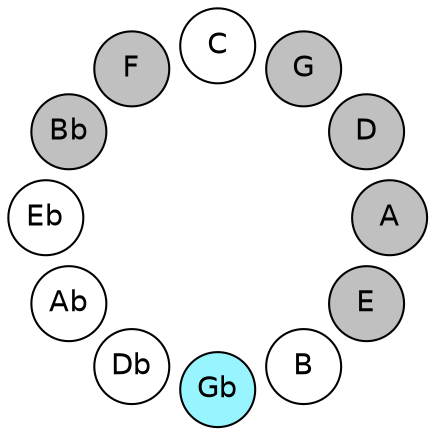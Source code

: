 
graph {

layout = circo;
mindist = .1

node [shape = circle, fontname = Helvetica, margin = 0, style = filled]
edge [style=invis]

subgraph 1 {
	E -- B -- Gb -- Db -- Ab -- Eb -- Bb -- F -- C -- G -- D -- A -- E
}

E [fillcolor = gray];
B [fillcolor = white];
Gb [fillcolor = cadetblue1];
Db [fillcolor = white];
Ab [fillcolor = white];
Eb [fillcolor = white];
Bb [fillcolor = gray];
F [fillcolor = gray];
C [fillcolor = white];
G [fillcolor = gray];
D [fillcolor = gray];
A [fillcolor = gray];
}

